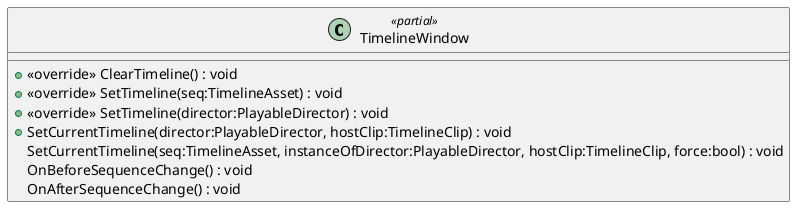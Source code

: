 @startuml
class TimelineWindow <<partial>> {
    + <<override>> ClearTimeline() : void
    + <<override>> SetTimeline(seq:TimelineAsset) : void
    + <<override>> SetTimeline(director:PlayableDirector) : void
    + SetCurrentTimeline(director:PlayableDirector, hostClip:TimelineClip) : void
    SetCurrentTimeline(seq:TimelineAsset, instanceOfDirector:PlayableDirector, hostClip:TimelineClip, force:bool) : void
    OnBeforeSequenceChange() : void
    OnAfterSequenceChange() : void
}
@enduml
